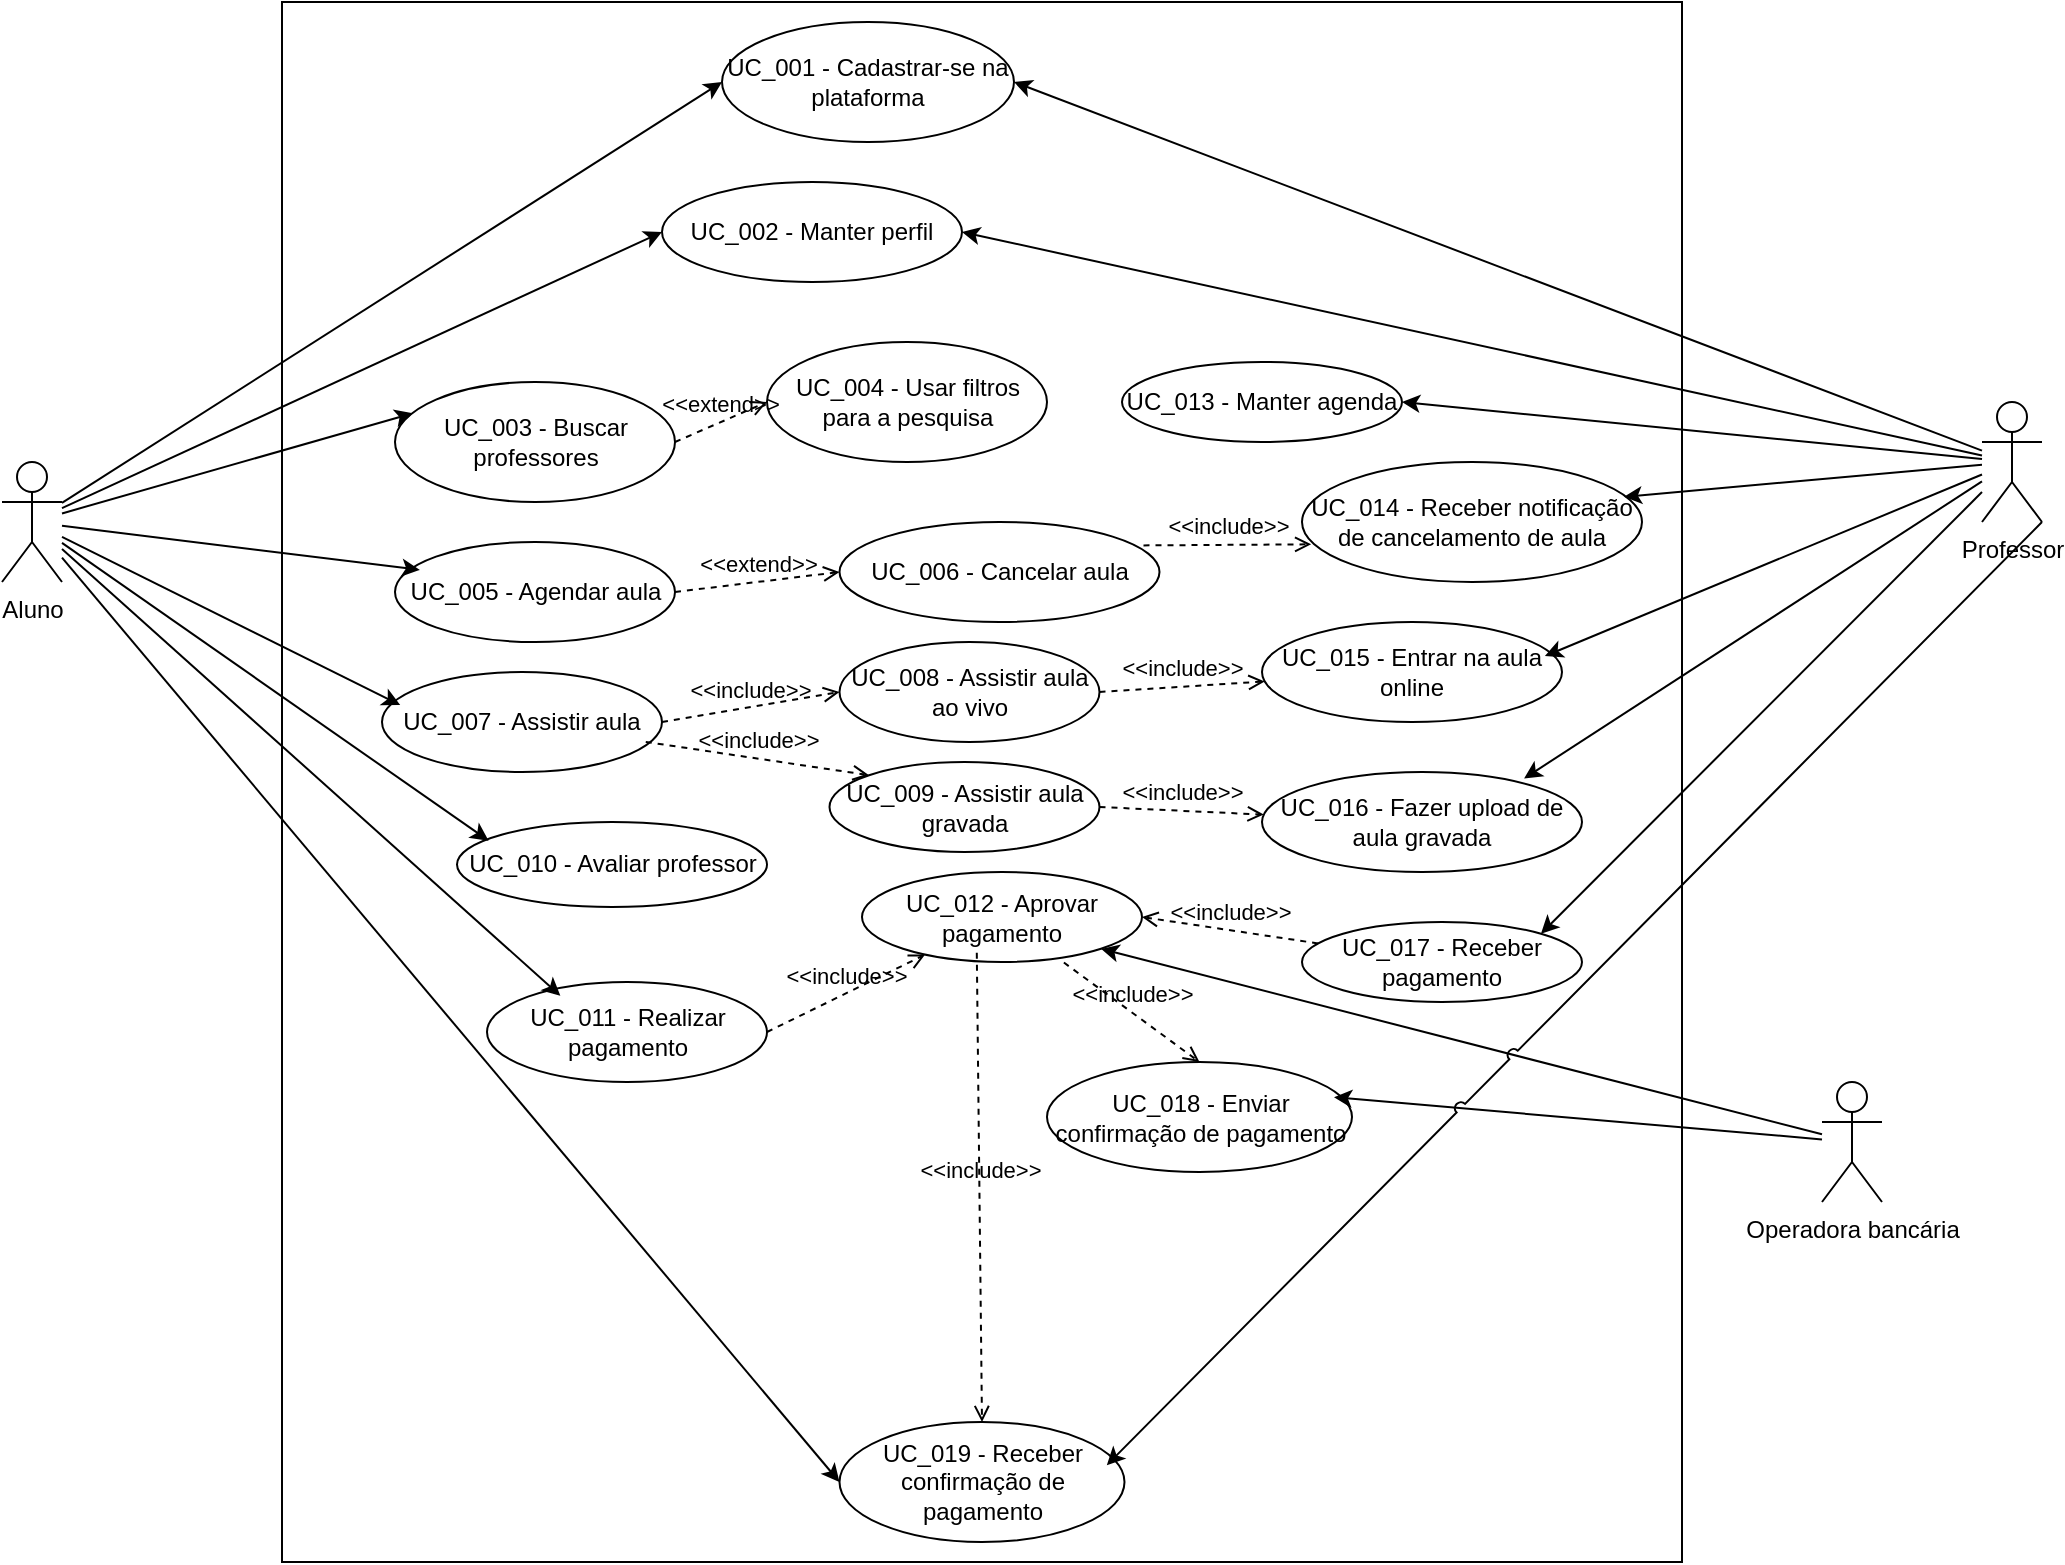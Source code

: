 <mxfile version="27.1.6">
  <diagram name="Página-1" id="sbCQ7PEBw3xXlUfDef-B">
    <mxGraphModel dx="1066" dy="610" grid="1" gridSize="10" guides="1" tooltips="1" connect="1" arrows="1" fold="1" page="1" pageScale="1" pageWidth="827" pageHeight="1169" math="0" shadow="0">
      <root>
        <mxCell id="0" />
        <mxCell id="1" parent="0" />
        <mxCell id="KhTnah0S9R7DNv2JL2hx-1" value="" style="rounded=0;whiteSpace=wrap;html=1;" parent="1" vertex="1">
          <mxGeometry x="210" width="700" height="780" as="geometry" />
        </mxCell>
        <mxCell id="KhTnah0S9R7DNv2JL2hx-2" value="Aluno" style="shape=umlActor;verticalLabelPosition=bottom;verticalAlign=top;html=1;outlineConnect=0;" parent="1" vertex="1">
          <mxGeometry x="70" y="230" width="30" height="60" as="geometry" />
        </mxCell>
        <mxCell id="KhTnah0S9R7DNv2JL2hx-5" value="UC_001 - Cadastrar-se na plataforma" style="ellipse;whiteSpace=wrap;html=1;" parent="1" vertex="1">
          <mxGeometry x="430" y="10" width="146" height="60" as="geometry" />
        </mxCell>
        <mxCell id="KhTnah0S9R7DNv2JL2hx-6" value="" style="endArrow=classic;html=1;rounded=0;entryX=0;entryY=0.5;entryDx=0;entryDy=0;" parent="1" source="KhTnah0S9R7DNv2JL2hx-2" target="KhTnah0S9R7DNv2JL2hx-5" edge="1">
          <mxGeometry width="50" height="50" relative="1" as="geometry">
            <mxPoint x="390" y="270" as="sourcePoint" />
            <mxPoint x="440" y="220" as="targetPoint" />
          </mxGeometry>
        </mxCell>
        <mxCell id="KhTnah0S9R7DNv2JL2hx-7" value="UC_002 - Manter perfil" style="ellipse;whiteSpace=wrap;html=1;" parent="1" vertex="1">
          <mxGeometry x="400" y="90" width="150" height="50" as="geometry" />
        </mxCell>
        <mxCell id="KhTnah0S9R7DNv2JL2hx-8" value="" style="endArrow=classic;html=1;rounded=0;entryX=0;entryY=0.5;entryDx=0;entryDy=0;" parent="1" source="KhTnah0S9R7DNv2JL2hx-2" target="KhTnah0S9R7DNv2JL2hx-7" edge="1">
          <mxGeometry width="50" height="50" relative="1" as="geometry">
            <mxPoint x="390" y="270" as="sourcePoint" />
            <mxPoint x="440" y="220" as="targetPoint" />
          </mxGeometry>
        </mxCell>
        <mxCell id="KhTnah0S9R7DNv2JL2hx-9" value="UC_003 - Buscar professores" style="ellipse;whiteSpace=wrap;html=1;" parent="1" vertex="1">
          <mxGeometry x="266.5" y="190" width="140" height="60" as="geometry" />
        </mxCell>
        <mxCell id="KhTnah0S9R7DNv2JL2hx-10" value="" style="endArrow=classic;html=1;rounded=0;entryX=0.064;entryY=0.26;entryDx=0;entryDy=0;entryPerimeter=0;" parent="1" source="KhTnah0S9R7DNv2JL2hx-2" target="KhTnah0S9R7DNv2JL2hx-9" edge="1">
          <mxGeometry width="50" height="50" relative="1" as="geometry">
            <mxPoint x="390" y="270" as="sourcePoint" />
            <mxPoint x="440" y="220" as="targetPoint" />
          </mxGeometry>
        </mxCell>
        <mxCell id="KhTnah0S9R7DNv2JL2hx-11" value="UC_004 - Usar filtros para a pesquisa" style="ellipse;whiteSpace=wrap;html=1;" parent="1" vertex="1">
          <mxGeometry x="452.5" y="170" width="140" height="60" as="geometry" />
        </mxCell>
        <mxCell id="KhTnah0S9R7DNv2JL2hx-12" value="&amp;lt;&amp;lt;extend&amp;gt;&amp;gt;" style="html=1;verticalAlign=bottom;labelBackgroundColor=none;endArrow=open;endFill=0;dashed=1;rounded=0;exitX=1;exitY=0.5;exitDx=0;exitDy=0;entryX=0;entryY=0.5;entryDx=0;entryDy=0;" parent="1" source="KhTnah0S9R7DNv2JL2hx-9" target="KhTnah0S9R7DNv2JL2hx-11" edge="1">
          <mxGeometry width="160" relative="1" as="geometry">
            <mxPoint x="330" y="250" as="sourcePoint" />
            <mxPoint x="490" y="250" as="targetPoint" />
          </mxGeometry>
        </mxCell>
        <mxCell id="KhTnah0S9R7DNv2JL2hx-13" value="UC_005 - Agendar aula" style="ellipse;whiteSpace=wrap;html=1;" parent="1" vertex="1">
          <mxGeometry x="266.5" y="270" width="140" height="50" as="geometry" />
        </mxCell>
        <mxCell id="KhTnah0S9R7DNv2JL2hx-14" value="" style="endArrow=classic;html=1;rounded=0;entryX=0.089;entryY=0.279;entryDx=0;entryDy=0;entryPerimeter=0;" parent="1" source="KhTnah0S9R7DNv2JL2hx-2" target="KhTnah0S9R7DNv2JL2hx-13" edge="1">
          <mxGeometry width="50" height="50" relative="1" as="geometry">
            <mxPoint x="390" y="270" as="sourcePoint" />
            <mxPoint x="440" y="220" as="targetPoint" />
          </mxGeometry>
        </mxCell>
        <mxCell id="KhTnah0S9R7DNv2JL2hx-15" value="UC_006 - Cancelar aula" style="ellipse;whiteSpace=wrap;html=1;" parent="1" vertex="1">
          <mxGeometry x="488.75" y="260" width="160" height="50" as="geometry" />
        </mxCell>
        <mxCell id="KhTnah0S9R7DNv2JL2hx-16" value="&amp;lt;&amp;lt;extend&amp;gt;&amp;gt;" style="html=1;verticalAlign=bottom;labelBackgroundColor=none;endArrow=open;endFill=0;dashed=1;rounded=0;exitX=1;exitY=0.5;exitDx=0;exitDy=0;entryX=0;entryY=0.5;entryDx=0;entryDy=0;" parent="1" source="KhTnah0S9R7DNv2JL2hx-13" target="KhTnah0S9R7DNv2JL2hx-15" edge="1">
          <mxGeometry width="160" relative="1" as="geometry">
            <mxPoint x="330" y="250" as="sourcePoint" />
            <mxPoint x="490" y="250" as="targetPoint" />
          </mxGeometry>
        </mxCell>
        <mxCell id="KhTnah0S9R7DNv2JL2hx-17" value="UC_007 - Assistir aula" style="ellipse;whiteSpace=wrap;html=1;" parent="1" vertex="1">
          <mxGeometry x="260" y="335" width="140" height="50" as="geometry" />
        </mxCell>
        <mxCell id="KhTnah0S9R7DNv2JL2hx-18" value="" style="endArrow=classic;html=1;rounded=0;entryX=0.065;entryY=0.331;entryDx=0;entryDy=0;entryPerimeter=0;" parent="1" source="KhTnah0S9R7DNv2JL2hx-2" target="KhTnah0S9R7DNv2JL2hx-17" edge="1">
          <mxGeometry width="50" height="50" relative="1" as="geometry">
            <mxPoint x="380" y="270" as="sourcePoint" />
            <mxPoint x="430" y="220" as="targetPoint" />
          </mxGeometry>
        </mxCell>
        <mxCell id="KhTnah0S9R7DNv2JL2hx-19" value="UC_008 - Assistir aula ao vivo" style="ellipse;whiteSpace=wrap;html=1;" parent="1" vertex="1">
          <mxGeometry x="488.75" y="320" width="130" height="50" as="geometry" />
        </mxCell>
        <mxCell id="KhTnah0S9R7DNv2JL2hx-20" value="&amp;lt;&amp;lt;include&amp;gt;&amp;gt;" style="html=1;verticalAlign=bottom;labelBackgroundColor=none;endArrow=open;endFill=0;dashed=1;rounded=0;exitX=1;exitY=0.5;exitDx=0;exitDy=0;entryX=0;entryY=0.5;entryDx=0;entryDy=0;" parent="1" source="KhTnah0S9R7DNv2JL2hx-17" target="KhTnah0S9R7DNv2JL2hx-19" edge="1">
          <mxGeometry width="160" relative="1" as="geometry">
            <mxPoint x="330" y="250" as="sourcePoint" />
            <mxPoint x="490" y="250" as="targetPoint" />
          </mxGeometry>
        </mxCell>
        <mxCell id="KhTnah0S9R7DNv2JL2hx-21" value="UC_009 - Assistir aula gravada" style="ellipse;whiteSpace=wrap;html=1;" parent="1" vertex="1">
          <mxGeometry x="483.75" y="380" width="135" height="45" as="geometry" />
        </mxCell>
        <mxCell id="KhTnah0S9R7DNv2JL2hx-22" value="&amp;lt;&amp;lt;include&amp;gt;&amp;gt;" style="html=1;verticalAlign=bottom;labelBackgroundColor=none;endArrow=open;endFill=0;dashed=1;rounded=0;exitX=0.942;exitY=0.699;exitDx=0;exitDy=0;exitPerimeter=0;entryX=0;entryY=0;entryDx=0;entryDy=0;" parent="1" source="KhTnah0S9R7DNv2JL2hx-17" target="KhTnah0S9R7DNv2JL2hx-21" edge="1">
          <mxGeometry width="160" relative="1" as="geometry">
            <mxPoint x="330" y="250" as="sourcePoint" />
            <mxPoint x="490" y="250" as="targetPoint" />
          </mxGeometry>
        </mxCell>
        <mxCell id="KhTnah0S9R7DNv2JL2hx-23" value="UC_010 - Avaliar professor" style="ellipse;whiteSpace=wrap;html=1;" parent="1" vertex="1">
          <mxGeometry x="297.5" y="410" width="155" height="42.5" as="geometry" />
        </mxCell>
        <mxCell id="KhTnah0S9R7DNv2JL2hx-24" value="" style="endArrow=classic;html=1;rounded=0;entryX=0.102;entryY=0.22;entryDx=0;entryDy=0;entryPerimeter=0;" parent="1" source="KhTnah0S9R7DNv2JL2hx-2" target="KhTnah0S9R7DNv2JL2hx-23" edge="1">
          <mxGeometry width="50" height="50" relative="1" as="geometry">
            <mxPoint x="380" y="270" as="sourcePoint" />
            <mxPoint x="430" y="220" as="targetPoint" />
          </mxGeometry>
        </mxCell>
        <mxCell id="KhTnah0S9R7DNv2JL2hx-25" value="UC_011 - Realizar pagamento" style="ellipse;whiteSpace=wrap;html=1;" parent="1" vertex="1">
          <mxGeometry x="312.5" y="490" width="140" height="50" as="geometry" />
        </mxCell>
        <mxCell id="KhTnah0S9R7DNv2JL2hx-26" value="" style="endArrow=classic;html=1;rounded=0;entryX=0.262;entryY=0.137;entryDx=0;entryDy=0;entryPerimeter=0;" parent="1" source="KhTnah0S9R7DNv2JL2hx-2" target="KhTnah0S9R7DNv2JL2hx-25" edge="1">
          <mxGeometry width="50" height="50" relative="1" as="geometry">
            <mxPoint x="380" y="270" as="sourcePoint" />
            <mxPoint x="430" y="220" as="targetPoint" />
          </mxGeometry>
        </mxCell>
        <mxCell id="KhTnah0S9R7DNv2JL2hx-27" value="Operadora bancária" style="shape=umlActor;verticalLabelPosition=bottom;verticalAlign=top;html=1;outlineConnect=0;" parent="1" vertex="1">
          <mxGeometry x="980" y="540" width="30" height="60" as="geometry" />
        </mxCell>
        <mxCell id="KhTnah0S9R7DNv2JL2hx-28" value="UC_012 - Aprovar pagamento" style="ellipse;whiteSpace=wrap;html=1;" parent="1" vertex="1">
          <mxGeometry x="500" y="435" width="140" height="45" as="geometry" />
        </mxCell>
        <mxCell id="KhTnah0S9R7DNv2JL2hx-29" value="&amp;lt;&amp;lt;include&amp;gt;&amp;gt;" style="html=1;verticalAlign=bottom;labelBackgroundColor=none;endArrow=open;endFill=0;dashed=1;rounded=0;exitX=1;exitY=0.5;exitDx=0;exitDy=0;" parent="1" source="KhTnah0S9R7DNv2JL2hx-25" target="KhTnah0S9R7DNv2JL2hx-28" edge="1">
          <mxGeometry width="160" relative="1" as="geometry">
            <mxPoint x="300" y="370" as="sourcePoint" />
            <mxPoint x="460" y="370" as="targetPoint" />
          </mxGeometry>
        </mxCell>
        <mxCell id="KhTnah0S9R7DNv2JL2hx-30" value="" style="endArrow=classic;html=1;rounded=0;entryX=1;entryY=1;entryDx=0;entryDy=0;" parent="1" source="KhTnah0S9R7DNv2JL2hx-27" target="KhTnah0S9R7DNv2JL2hx-28" edge="1">
          <mxGeometry width="50" height="50" relative="1" as="geometry">
            <mxPoint x="360" y="390" as="sourcePoint" />
            <mxPoint x="410" y="340" as="targetPoint" />
          </mxGeometry>
        </mxCell>
        <mxCell id="KhTnah0S9R7DNv2JL2hx-32" value="Professor" style="shape=umlActor;verticalLabelPosition=bottom;verticalAlign=top;html=1;outlineConnect=0;" parent="1" vertex="1">
          <mxGeometry x="1060" y="200" width="30" height="60" as="geometry" />
        </mxCell>
        <mxCell id="KhTnah0S9R7DNv2JL2hx-33" value="" style="endArrow=classic;html=1;rounded=0;entryX=1;entryY=0.5;entryDx=0;entryDy=0;" parent="1" source="KhTnah0S9R7DNv2JL2hx-32" target="KhTnah0S9R7DNv2JL2hx-5" edge="1">
          <mxGeometry width="50" height="50" relative="1" as="geometry">
            <mxPoint x="1020" y="160" as="sourcePoint" />
            <mxPoint x="410" y="250" as="targetPoint" />
          </mxGeometry>
        </mxCell>
        <mxCell id="KhTnah0S9R7DNv2JL2hx-34" value="" style="endArrow=classic;html=1;rounded=0;entryX=1;entryY=0.5;entryDx=0;entryDy=0;" parent="1" source="KhTnah0S9R7DNv2JL2hx-32" target="KhTnah0S9R7DNv2JL2hx-7" edge="1">
          <mxGeometry width="50" height="50" relative="1" as="geometry">
            <mxPoint x="360" y="300" as="sourcePoint" />
            <mxPoint x="410" y="250" as="targetPoint" />
          </mxGeometry>
        </mxCell>
        <mxCell id="KhTnah0S9R7DNv2JL2hx-35" value="UC_013 - Manter agenda" style="ellipse;whiteSpace=wrap;html=1;" parent="1" vertex="1">
          <mxGeometry x="630" y="180" width="140" height="40" as="geometry" />
        </mxCell>
        <mxCell id="KhTnah0S9R7DNv2JL2hx-36" value="" style="endArrow=classic;html=1;rounded=0;entryX=1;entryY=0.5;entryDx=0;entryDy=0;" parent="1" source="KhTnah0S9R7DNv2JL2hx-32" target="KhTnah0S9R7DNv2JL2hx-35" edge="1">
          <mxGeometry width="50" height="50" relative="1" as="geometry">
            <mxPoint x="360" y="300" as="sourcePoint" />
            <mxPoint x="410" y="250" as="targetPoint" />
          </mxGeometry>
        </mxCell>
        <mxCell id="KhTnah0S9R7DNv2JL2hx-38" value="UC_014 - Receber notificação de cancelamento de aula" style="ellipse;whiteSpace=wrap;html=1;" parent="1" vertex="1">
          <mxGeometry x="720" y="230" width="170" height="60" as="geometry" />
        </mxCell>
        <mxCell id="KhTnah0S9R7DNv2JL2hx-39" value="" style="endArrow=classic;html=1;rounded=0;entryX=0.947;entryY=0.29;entryDx=0;entryDy=0;entryPerimeter=0;" parent="1" source="KhTnah0S9R7DNv2JL2hx-32" target="KhTnah0S9R7DNv2JL2hx-38" edge="1">
          <mxGeometry width="50" height="50" relative="1" as="geometry">
            <mxPoint x="580" y="300" as="sourcePoint" />
            <mxPoint x="630" y="250" as="targetPoint" />
          </mxGeometry>
        </mxCell>
        <mxCell id="KhTnah0S9R7DNv2JL2hx-40" value="&amp;lt;&amp;lt;include&amp;gt;&amp;gt;" style="html=1;verticalAlign=bottom;labelBackgroundColor=none;endArrow=open;endFill=0;dashed=1;rounded=0;exitX=0.95;exitY=0.234;exitDx=0;exitDy=0;exitPerimeter=0;entryX=0.027;entryY=0.686;entryDx=0;entryDy=0;entryPerimeter=0;" parent="1" source="KhTnah0S9R7DNv2JL2hx-15" target="KhTnah0S9R7DNv2JL2hx-38" edge="1">
          <mxGeometry width="160" relative="1" as="geometry">
            <mxPoint x="520" y="280" as="sourcePoint" />
            <mxPoint x="680" y="280" as="targetPoint" />
          </mxGeometry>
        </mxCell>
        <mxCell id="KhTnah0S9R7DNv2JL2hx-41" value="UC_015 - Entrar na aula online" style="ellipse;whiteSpace=wrap;html=1;" parent="1" vertex="1">
          <mxGeometry x="700" y="310" width="150" height="50" as="geometry" />
        </mxCell>
        <mxCell id="KhTnah0S9R7DNv2JL2hx-42" value="&amp;lt;&amp;lt;include&amp;gt;&amp;gt;" style="html=1;verticalAlign=bottom;labelBackgroundColor=none;endArrow=open;endFill=0;dashed=1;rounded=0;exitX=1;exitY=0.5;exitDx=0;exitDy=0;" parent="1" source="KhTnah0S9R7DNv2JL2hx-19" target="KhTnah0S9R7DNv2JL2hx-41" edge="1">
          <mxGeometry width="160" relative="1" as="geometry">
            <mxPoint x="520" y="270" as="sourcePoint" />
            <mxPoint x="680" y="270" as="targetPoint" />
          </mxGeometry>
        </mxCell>
        <mxCell id="KhTnah0S9R7DNv2JL2hx-44" value="" style="endArrow=classic;html=1;rounded=0;entryX=0.943;entryY=0.341;entryDx=0;entryDy=0;entryPerimeter=0;" parent="1" source="KhTnah0S9R7DNv2JL2hx-32" target="KhTnah0S9R7DNv2JL2hx-41" edge="1">
          <mxGeometry width="50" height="50" relative="1" as="geometry">
            <mxPoint x="580" y="300" as="sourcePoint" />
            <mxPoint x="630" y="250" as="targetPoint" />
          </mxGeometry>
        </mxCell>
        <mxCell id="KhTnah0S9R7DNv2JL2hx-45" value="UC_016 - Fazer upload de aula gravada" style="ellipse;whiteSpace=wrap;html=1;" parent="1" vertex="1">
          <mxGeometry x="700" y="385" width="160" height="50" as="geometry" />
        </mxCell>
        <mxCell id="KhTnah0S9R7DNv2JL2hx-46" value="&amp;lt;&amp;lt;include&amp;gt;&amp;gt;" style="html=1;verticalAlign=bottom;labelBackgroundColor=none;endArrow=open;endFill=0;dashed=1;rounded=0;exitX=1;exitY=0.5;exitDx=0;exitDy=0;" parent="1" source="KhTnah0S9R7DNv2JL2hx-21" target="KhTnah0S9R7DNv2JL2hx-45" edge="1">
          <mxGeometry width="160" relative="1" as="geometry">
            <mxPoint x="520" y="290" as="sourcePoint" />
            <mxPoint x="680" y="290" as="targetPoint" />
          </mxGeometry>
        </mxCell>
        <mxCell id="KhTnah0S9R7DNv2JL2hx-47" value="" style="endArrow=classic;html=1;rounded=0;entryX=0.819;entryY=0.065;entryDx=0;entryDy=0;entryPerimeter=0;" parent="1" source="KhTnah0S9R7DNv2JL2hx-32" target="KhTnah0S9R7DNv2JL2hx-45" edge="1">
          <mxGeometry width="50" height="50" relative="1" as="geometry">
            <mxPoint x="580" y="310" as="sourcePoint" />
            <mxPoint x="630" y="260" as="targetPoint" />
          </mxGeometry>
        </mxCell>
        <mxCell id="KhTnah0S9R7DNv2JL2hx-48" value="UC_017 - Receber pagamento" style="ellipse;whiteSpace=wrap;html=1;" parent="1" vertex="1">
          <mxGeometry x="720" y="460" width="140" height="40" as="geometry" />
        </mxCell>
        <mxCell id="KhTnah0S9R7DNv2JL2hx-49" value="" style="endArrow=classic;html=1;rounded=0;entryX=1;entryY=0;entryDx=0;entryDy=0;" parent="1" source="KhTnah0S9R7DNv2JL2hx-32" target="KhTnah0S9R7DNv2JL2hx-48" edge="1">
          <mxGeometry width="50" height="50" relative="1" as="geometry">
            <mxPoint x="580" y="420" as="sourcePoint" />
            <mxPoint x="630" y="370" as="targetPoint" />
          </mxGeometry>
        </mxCell>
        <mxCell id="KhTnah0S9R7DNv2JL2hx-50" value="&amp;lt;&amp;lt;include&amp;gt;&amp;gt;" style="html=1;verticalAlign=bottom;labelBackgroundColor=none;endArrow=open;endFill=0;dashed=1;rounded=0;entryX=1;entryY=0.5;entryDx=0;entryDy=0;" parent="1" source="KhTnah0S9R7DNv2JL2hx-48" target="KhTnah0S9R7DNv2JL2hx-28" edge="1">
          <mxGeometry width="160" relative="1" as="geometry">
            <mxPoint x="520" y="400" as="sourcePoint" />
            <mxPoint x="680" y="400" as="targetPoint" />
          </mxGeometry>
        </mxCell>
        <mxCell id="KhTnah0S9R7DNv2JL2hx-51" value="UC_018 - Enviar confirmação de pagamento" style="ellipse;whiteSpace=wrap;html=1;" parent="1" vertex="1">
          <mxGeometry x="592.5" y="530" width="152.5" height="55" as="geometry" />
        </mxCell>
        <mxCell id="KhTnah0S9R7DNv2JL2hx-52" value="&amp;lt;&amp;lt;include&amp;gt;&amp;gt;" style="html=1;verticalAlign=bottom;labelBackgroundColor=none;endArrow=open;endFill=0;dashed=1;rounded=0;exitX=0.721;exitY=1.006;exitDx=0;exitDy=0;entryX=0.5;entryY=0;entryDx=0;entryDy=0;exitPerimeter=0;" parent="1" source="KhTnah0S9R7DNv2JL2hx-28" target="KhTnah0S9R7DNv2JL2hx-51" edge="1">
          <mxGeometry width="160" relative="1" as="geometry">
            <mxPoint x="520" y="610" as="sourcePoint" />
            <mxPoint x="680" y="610" as="targetPoint" />
          </mxGeometry>
        </mxCell>
        <mxCell id="KhTnah0S9R7DNv2JL2hx-53" value="" style="endArrow=classic;html=1;rounded=0;entryX=0.941;entryY=0.32;entryDx=0;entryDy=0;entryPerimeter=0;" parent="1" source="KhTnah0S9R7DNv2JL2hx-27" target="KhTnah0S9R7DNv2JL2hx-51" edge="1">
          <mxGeometry width="50" height="50" relative="1" as="geometry">
            <mxPoint x="580" y="640" as="sourcePoint" />
            <mxPoint x="630" y="590" as="targetPoint" />
          </mxGeometry>
        </mxCell>
        <mxCell id="KhTnah0S9R7DNv2JL2hx-54" value="UC_019 - Receber confirmação de pagamento" style="ellipse;whiteSpace=wrap;html=1;" parent="1" vertex="1">
          <mxGeometry x="488.75" y="710" width="142.5" height="60" as="geometry" />
        </mxCell>
        <mxCell id="KhTnah0S9R7DNv2JL2hx-59" value="" style="endArrow=classic;html=1;rounded=0;exitX=1;exitY=1;exitDx=0;exitDy=0;exitPerimeter=0;entryX=0.938;entryY=0.36;entryDx=0;entryDy=0;entryPerimeter=0;jumpStyle=arc;" parent="1" source="KhTnah0S9R7DNv2JL2hx-32" target="KhTnah0S9R7DNv2JL2hx-54" edge="1">
          <mxGeometry width="50" height="50" relative="1" as="geometry">
            <mxPoint x="580" y="520" as="sourcePoint" />
            <mxPoint x="630" y="470" as="targetPoint" />
          </mxGeometry>
        </mxCell>
        <mxCell id="KhTnah0S9R7DNv2JL2hx-60" value="" style="endArrow=classic;html=1;rounded=0;entryX=0;entryY=0.5;entryDx=0;entryDy=0;" parent="1" source="KhTnah0S9R7DNv2JL2hx-2" target="KhTnah0S9R7DNv2JL2hx-54" edge="1">
          <mxGeometry width="50" height="50" relative="1" as="geometry">
            <mxPoint x="580" y="520" as="sourcePoint" />
            <mxPoint x="630" y="470" as="targetPoint" />
          </mxGeometry>
        </mxCell>
        <mxCell id="KhTnah0S9R7DNv2JL2hx-61" value="&amp;lt;&amp;lt;include&amp;gt;&amp;gt;" style="html=1;verticalAlign=bottom;labelBackgroundColor=none;endArrow=open;endFill=0;dashed=1;rounded=0;exitX=0.41;exitY=0.898;exitDx=0;exitDy=0;exitPerimeter=0;entryX=0.5;entryY=0;entryDx=0;entryDy=0;" parent="1" source="KhTnah0S9R7DNv2JL2hx-28" target="KhTnah0S9R7DNv2JL2hx-54" edge="1">
          <mxGeometry width="160" relative="1" as="geometry">
            <mxPoint x="530" y="490" as="sourcePoint" />
            <mxPoint x="690" y="490" as="targetPoint" />
          </mxGeometry>
        </mxCell>
      </root>
    </mxGraphModel>
  </diagram>
</mxfile>
